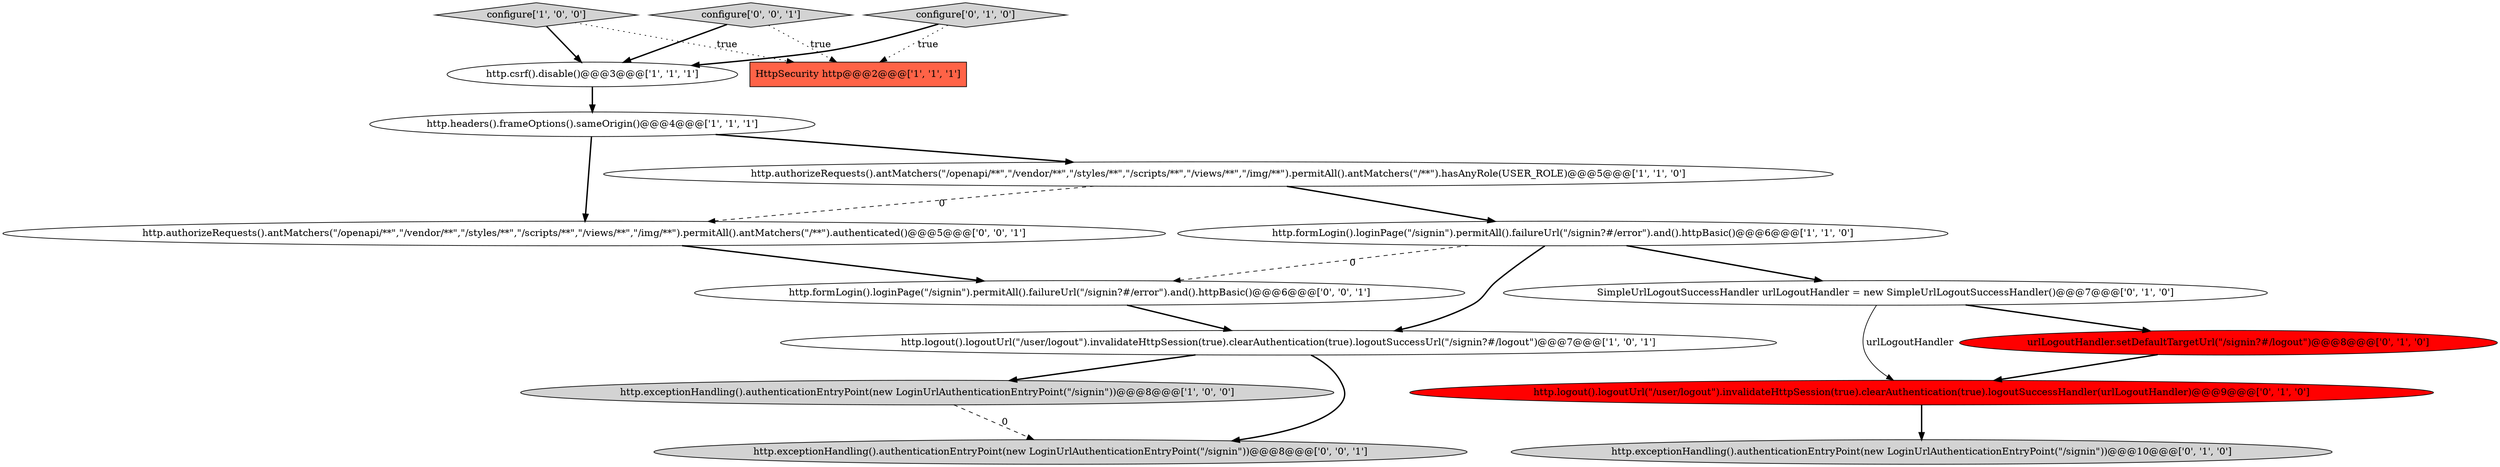 digraph {
0 [style = filled, label = "configure['1', '0', '0']", fillcolor = lightgray, shape = diamond image = "AAA0AAABBB1BBB"];
13 [style = filled, label = "configure['0', '0', '1']", fillcolor = lightgray, shape = diamond image = "AAA0AAABBB3BBB"];
12 [style = filled, label = "urlLogoutHandler.setDefaultTargetUrl(\"/signin?#/logout\")@@@8@@@['0', '1', '0']", fillcolor = red, shape = ellipse image = "AAA1AAABBB2BBB"];
16 [style = filled, label = "http.authorizeRequests().antMatchers(\"/openapi/**\",\"/vendor/**\",\"/styles/**\",\"/scripts/**\",\"/views/**\",\"/img/**\").permitAll().antMatchers(\"/**\").authenticated()@@@5@@@['0', '0', '1']", fillcolor = white, shape = ellipse image = "AAA0AAABBB3BBB"];
3 [style = filled, label = "http.logout().logoutUrl(\"/user/logout\").invalidateHttpSession(true).clearAuthentication(true).logoutSuccessUrl(\"/signin?#/logout\")@@@7@@@['1', '0', '1']", fillcolor = white, shape = ellipse image = "AAA0AAABBB1BBB"];
15 [style = filled, label = "http.exceptionHandling().authenticationEntryPoint(new LoginUrlAuthenticationEntryPoint(\"/signin\"))@@@8@@@['0', '0', '1']", fillcolor = lightgray, shape = ellipse image = "AAA0AAABBB3BBB"];
8 [style = filled, label = "SimpleUrlLogoutSuccessHandler urlLogoutHandler = new SimpleUrlLogoutSuccessHandler()@@@7@@@['0', '1', '0']", fillcolor = white, shape = ellipse image = "AAA0AAABBB2BBB"];
10 [style = filled, label = "http.exceptionHandling().authenticationEntryPoint(new LoginUrlAuthenticationEntryPoint(\"/signin\"))@@@10@@@['0', '1', '0']", fillcolor = lightgray, shape = ellipse image = "AAA0AAABBB2BBB"];
4 [style = filled, label = "http.formLogin().loginPage(\"/signin\").permitAll().failureUrl(\"/signin?#/error\").and().httpBasic()@@@6@@@['1', '1', '0']", fillcolor = white, shape = ellipse image = "AAA0AAABBB1BBB"];
14 [style = filled, label = "http.formLogin().loginPage(\"/signin\").permitAll().failureUrl(\"/signin?#/error\").and().httpBasic()@@@6@@@['0', '0', '1']", fillcolor = white, shape = ellipse image = "AAA0AAABBB3BBB"];
2 [style = filled, label = "http.csrf().disable()@@@3@@@['1', '1', '1']", fillcolor = white, shape = ellipse image = "AAA0AAABBB1BBB"];
5 [style = filled, label = "http.exceptionHandling().authenticationEntryPoint(new LoginUrlAuthenticationEntryPoint(\"/signin\"))@@@8@@@['1', '0', '0']", fillcolor = lightgray, shape = ellipse image = "AAA0AAABBB1BBB"];
7 [style = filled, label = "http.headers().frameOptions().sameOrigin()@@@4@@@['1', '1', '1']", fillcolor = white, shape = ellipse image = "AAA0AAABBB1BBB"];
9 [style = filled, label = "configure['0', '1', '0']", fillcolor = lightgray, shape = diamond image = "AAA0AAABBB2BBB"];
11 [style = filled, label = "http.logout().logoutUrl(\"/user/logout\").invalidateHttpSession(true).clearAuthentication(true).logoutSuccessHandler(urlLogoutHandler)@@@9@@@['0', '1', '0']", fillcolor = red, shape = ellipse image = "AAA1AAABBB2BBB"];
1 [style = filled, label = "http.authorizeRequests().antMatchers(\"/openapi/**\",\"/vendor/**\",\"/styles/**\",\"/scripts/**\",\"/views/**\",\"/img/**\").permitAll().antMatchers(\"/**\").hasAnyRole(USER_ROLE)@@@5@@@['1', '1', '0']", fillcolor = white, shape = ellipse image = "AAA0AAABBB1BBB"];
6 [style = filled, label = "HttpSecurity http@@@2@@@['1', '1', '1']", fillcolor = tomato, shape = box image = "AAA0AAABBB1BBB"];
13->6 [style = dotted, label="true"];
14->3 [style = bold, label=""];
4->3 [style = bold, label=""];
1->4 [style = bold, label=""];
7->1 [style = bold, label=""];
9->2 [style = bold, label=""];
0->2 [style = bold, label=""];
12->11 [style = bold, label=""];
3->15 [style = bold, label=""];
0->6 [style = dotted, label="true"];
9->6 [style = dotted, label="true"];
8->11 [style = solid, label="urlLogoutHandler"];
3->5 [style = bold, label=""];
11->10 [style = bold, label=""];
1->16 [style = dashed, label="0"];
7->16 [style = bold, label=""];
4->8 [style = bold, label=""];
16->14 [style = bold, label=""];
4->14 [style = dashed, label="0"];
2->7 [style = bold, label=""];
5->15 [style = dashed, label="0"];
8->12 [style = bold, label=""];
13->2 [style = bold, label=""];
}

